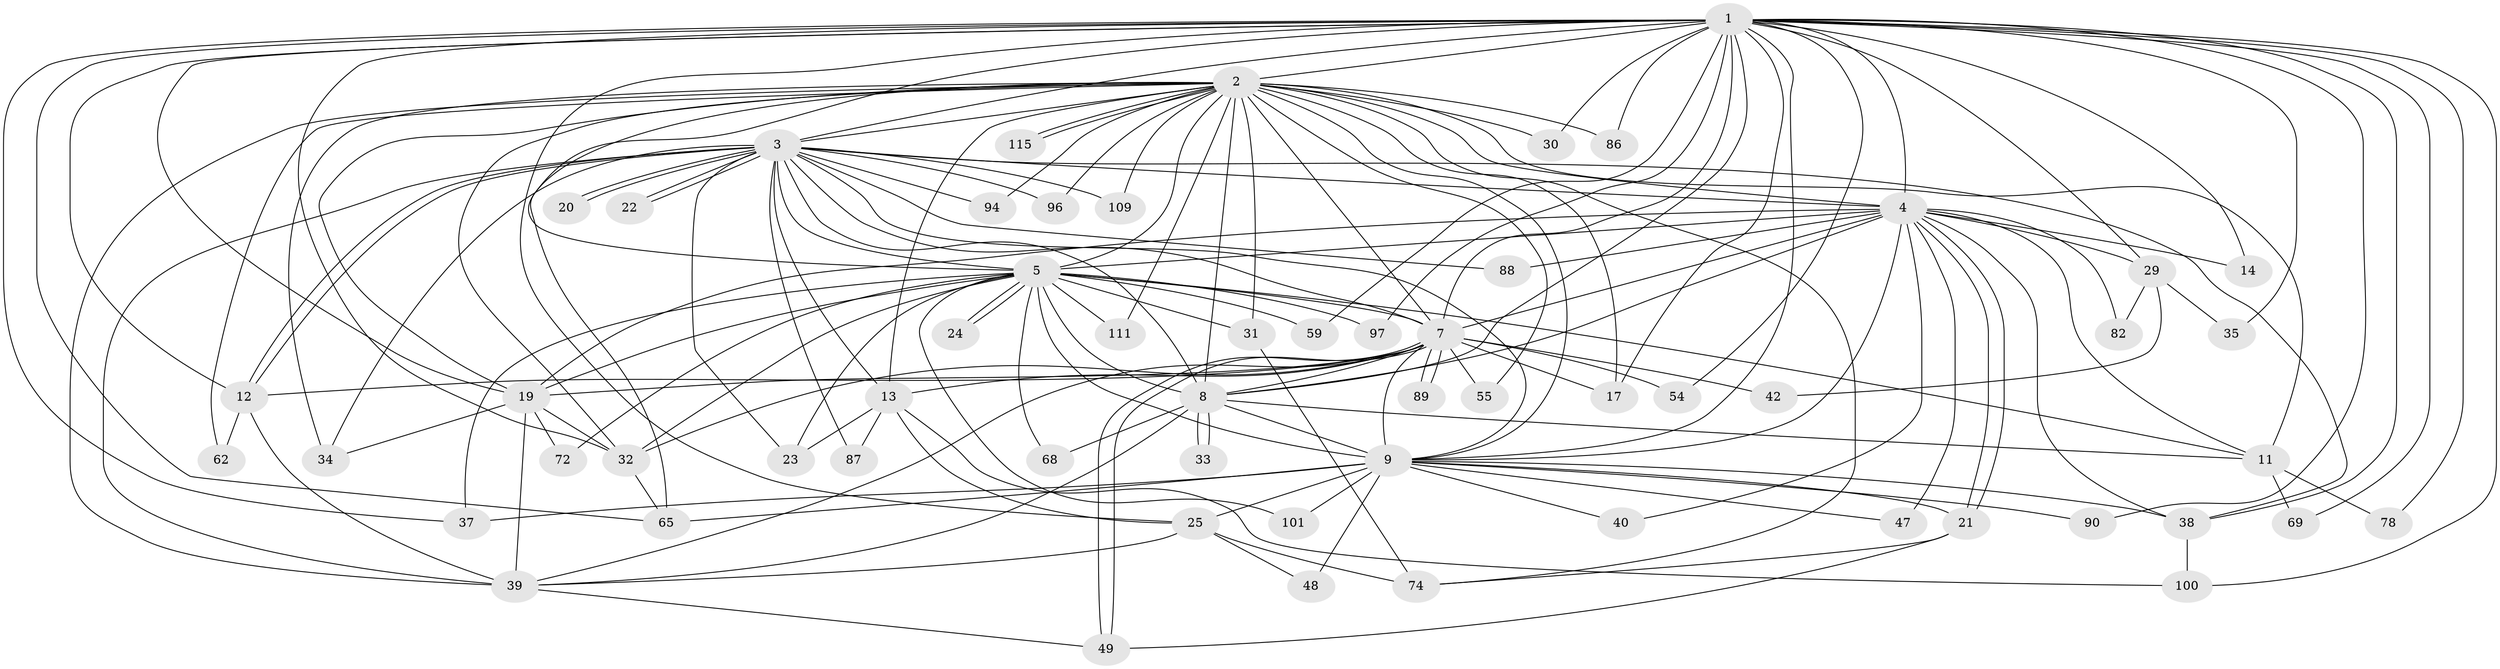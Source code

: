 // original degree distribution, {33: 0.00847457627118644, 17: 0.01694915254237288, 27: 0.00847457627118644, 22: 0.00847457627118644, 16: 0.00847457627118644, 26: 0.00847457627118644, 18: 0.00847457627118644, 21: 0.00847457627118644, 23: 0.00847457627118644, 3: 0.1440677966101695, 6: 0.03389830508474576, 7: 0.00847457627118644, 2: 0.5932203389830508, 5: 0.06779661016949153, 4: 0.05084745762711865, 8: 0.01694915254237288}
// Generated by graph-tools (version 1.1) at 2025/13/03/09/25 04:13:43]
// undirected, 59 vertices, 161 edges
graph export_dot {
graph [start="1"]
  node [color=gray90,style=filled];
  1 [super="+51"];
  2 [super="+10"];
  3;
  4;
  5 [super="+6"];
  7 [super="+56+70+27+26+58+71+105+46"];
  8;
  9;
  11 [super="+15"];
  12 [super="+85+102"];
  13 [super="+16"];
  14;
  17;
  19 [super="+83+57+73+63"];
  20;
  21 [super="+50"];
  22;
  23;
  24;
  25 [super="+95"];
  29;
  30;
  31;
  32 [super="+61+79+81"];
  33;
  34;
  35;
  37 [super="+44"];
  38 [super="+60"];
  39 [super="+107+52+64"];
  40;
  42;
  47;
  48;
  49 [super="+91"];
  54;
  55;
  59;
  62;
  65 [super="+103+80"];
  68;
  69;
  72;
  74 [super="+104+108"];
  78;
  82;
  86;
  87;
  88;
  89;
  90;
  94;
  96;
  97;
  100 [super="+110"];
  101;
  109;
  111;
  115;
  1 -- 2 [weight=2];
  1 -- 3;
  1 -- 4;
  1 -- 5 [weight=2];
  1 -- 7 [weight=5];
  1 -- 8;
  1 -- 9;
  1 -- 14;
  1 -- 17;
  1 -- 19;
  1 -- 25;
  1 -- 29;
  1 -- 30;
  1 -- 32;
  1 -- 35;
  1 -- 54;
  1 -- 59;
  1 -- 65;
  1 -- 69;
  1 -- 78;
  1 -- 86;
  1 -- 90;
  1 -- 97;
  1 -- 100;
  1 -- 38;
  1 -- 37;
  1 -- 12;
  2 -- 3 [weight=2];
  2 -- 4 [weight=2];
  2 -- 5 [weight=4];
  2 -- 7 [weight=3];
  2 -- 8 [weight=5];
  2 -- 9 [weight=2];
  2 -- 17;
  2 -- 30;
  2 -- 62;
  2 -- 111;
  2 -- 115;
  2 -- 115;
  2 -- 13;
  2 -- 65;
  2 -- 74;
  2 -- 11;
  2 -- 19;
  2 -- 86;
  2 -- 94;
  2 -- 31;
  2 -- 96;
  2 -- 32;
  2 -- 34;
  2 -- 39;
  2 -- 109;
  2 -- 55;
  3 -- 4;
  3 -- 5 [weight=3];
  3 -- 7;
  3 -- 8;
  3 -- 9;
  3 -- 12;
  3 -- 12;
  3 -- 13;
  3 -- 20;
  3 -- 20;
  3 -- 22;
  3 -- 22;
  3 -- 23;
  3 -- 34;
  3 -- 39 [weight=2];
  3 -- 87;
  3 -- 88;
  3 -- 94;
  3 -- 96;
  3 -- 109;
  3 -- 38;
  4 -- 5 [weight=2];
  4 -- 7 [weight=2];
  4 -- 8;
  4 -- 9;
  4 -- 11;
  4 -- 14;
  4 -- 19 [weight=2];
  4 -- 21;
  4 -- 21;
  4 -- 29;
  4 -- 38;
  4 -- 40;
  4 -- 47;
  4 -- 82;
  4 -- 88;
  5 -- 7 [weight=3];
  5 -- 8 [weight=2];
  5 -- 9 [weight=3];
  5 -- 24;
  5 -- 24;
  5 -- 68;
  5 -- 72;
  5 -- 32 [weight=3];
  5 -- 11;
  5 -- 19 [weight=2];
  5 -- 23;
  5 -- 31;
  5 -- 97;
  5 -- 37;
  5 -- 101;
  5 -- 111;
  5 -- 59;
  7 -- 8 [weight=2];
  7 -- 9 [weight=2];
  7 -- 13 [weight=2];
  7 -- 49;
  7 -- 49;
  7 -- 54;
  7 -- 55;
  7 -- 89;
  7 -- 89;
  7 -- 19;
  7 -- 32 [weight=2];
  7 -- 17 [weight=2];
  7 -- 42;
  7 -- 12;
  7 -- 39;
  8 -- 9;
  8 -- 33;
  8 -- 33;
  8 -- 68;
  8 -- 11;
  8 -- 39;
  9 -- 37;
  9 -- 38;
  9 -- 40;
  9 -- 47;
  9 -- 48;
  9 -- 90;
  9 -- 101;
  9 -- 65;
  9 -- 25;
  9 -- 21;
  11 -- 69;
  11 -- 78;
  12 -- 62;
  12 -- 39;
  13 -- 23;
  13 -- 87;
  13 -- 100;
  13 -- 25;
  19 -- 39;
  19 -- 72 [weight=2];
  19 -- 34;
  19 -- 32;
  21 -- 74;
  21 -- 49;
  25 -- 48;
  25 -- 74;
  25 -- 39;
  29 -- 35;
  29 -- 42;
  29 -- 82;
  31 -- 74;
  32 -- 65;
  38 -- 100;
  39 -- 49;
}
